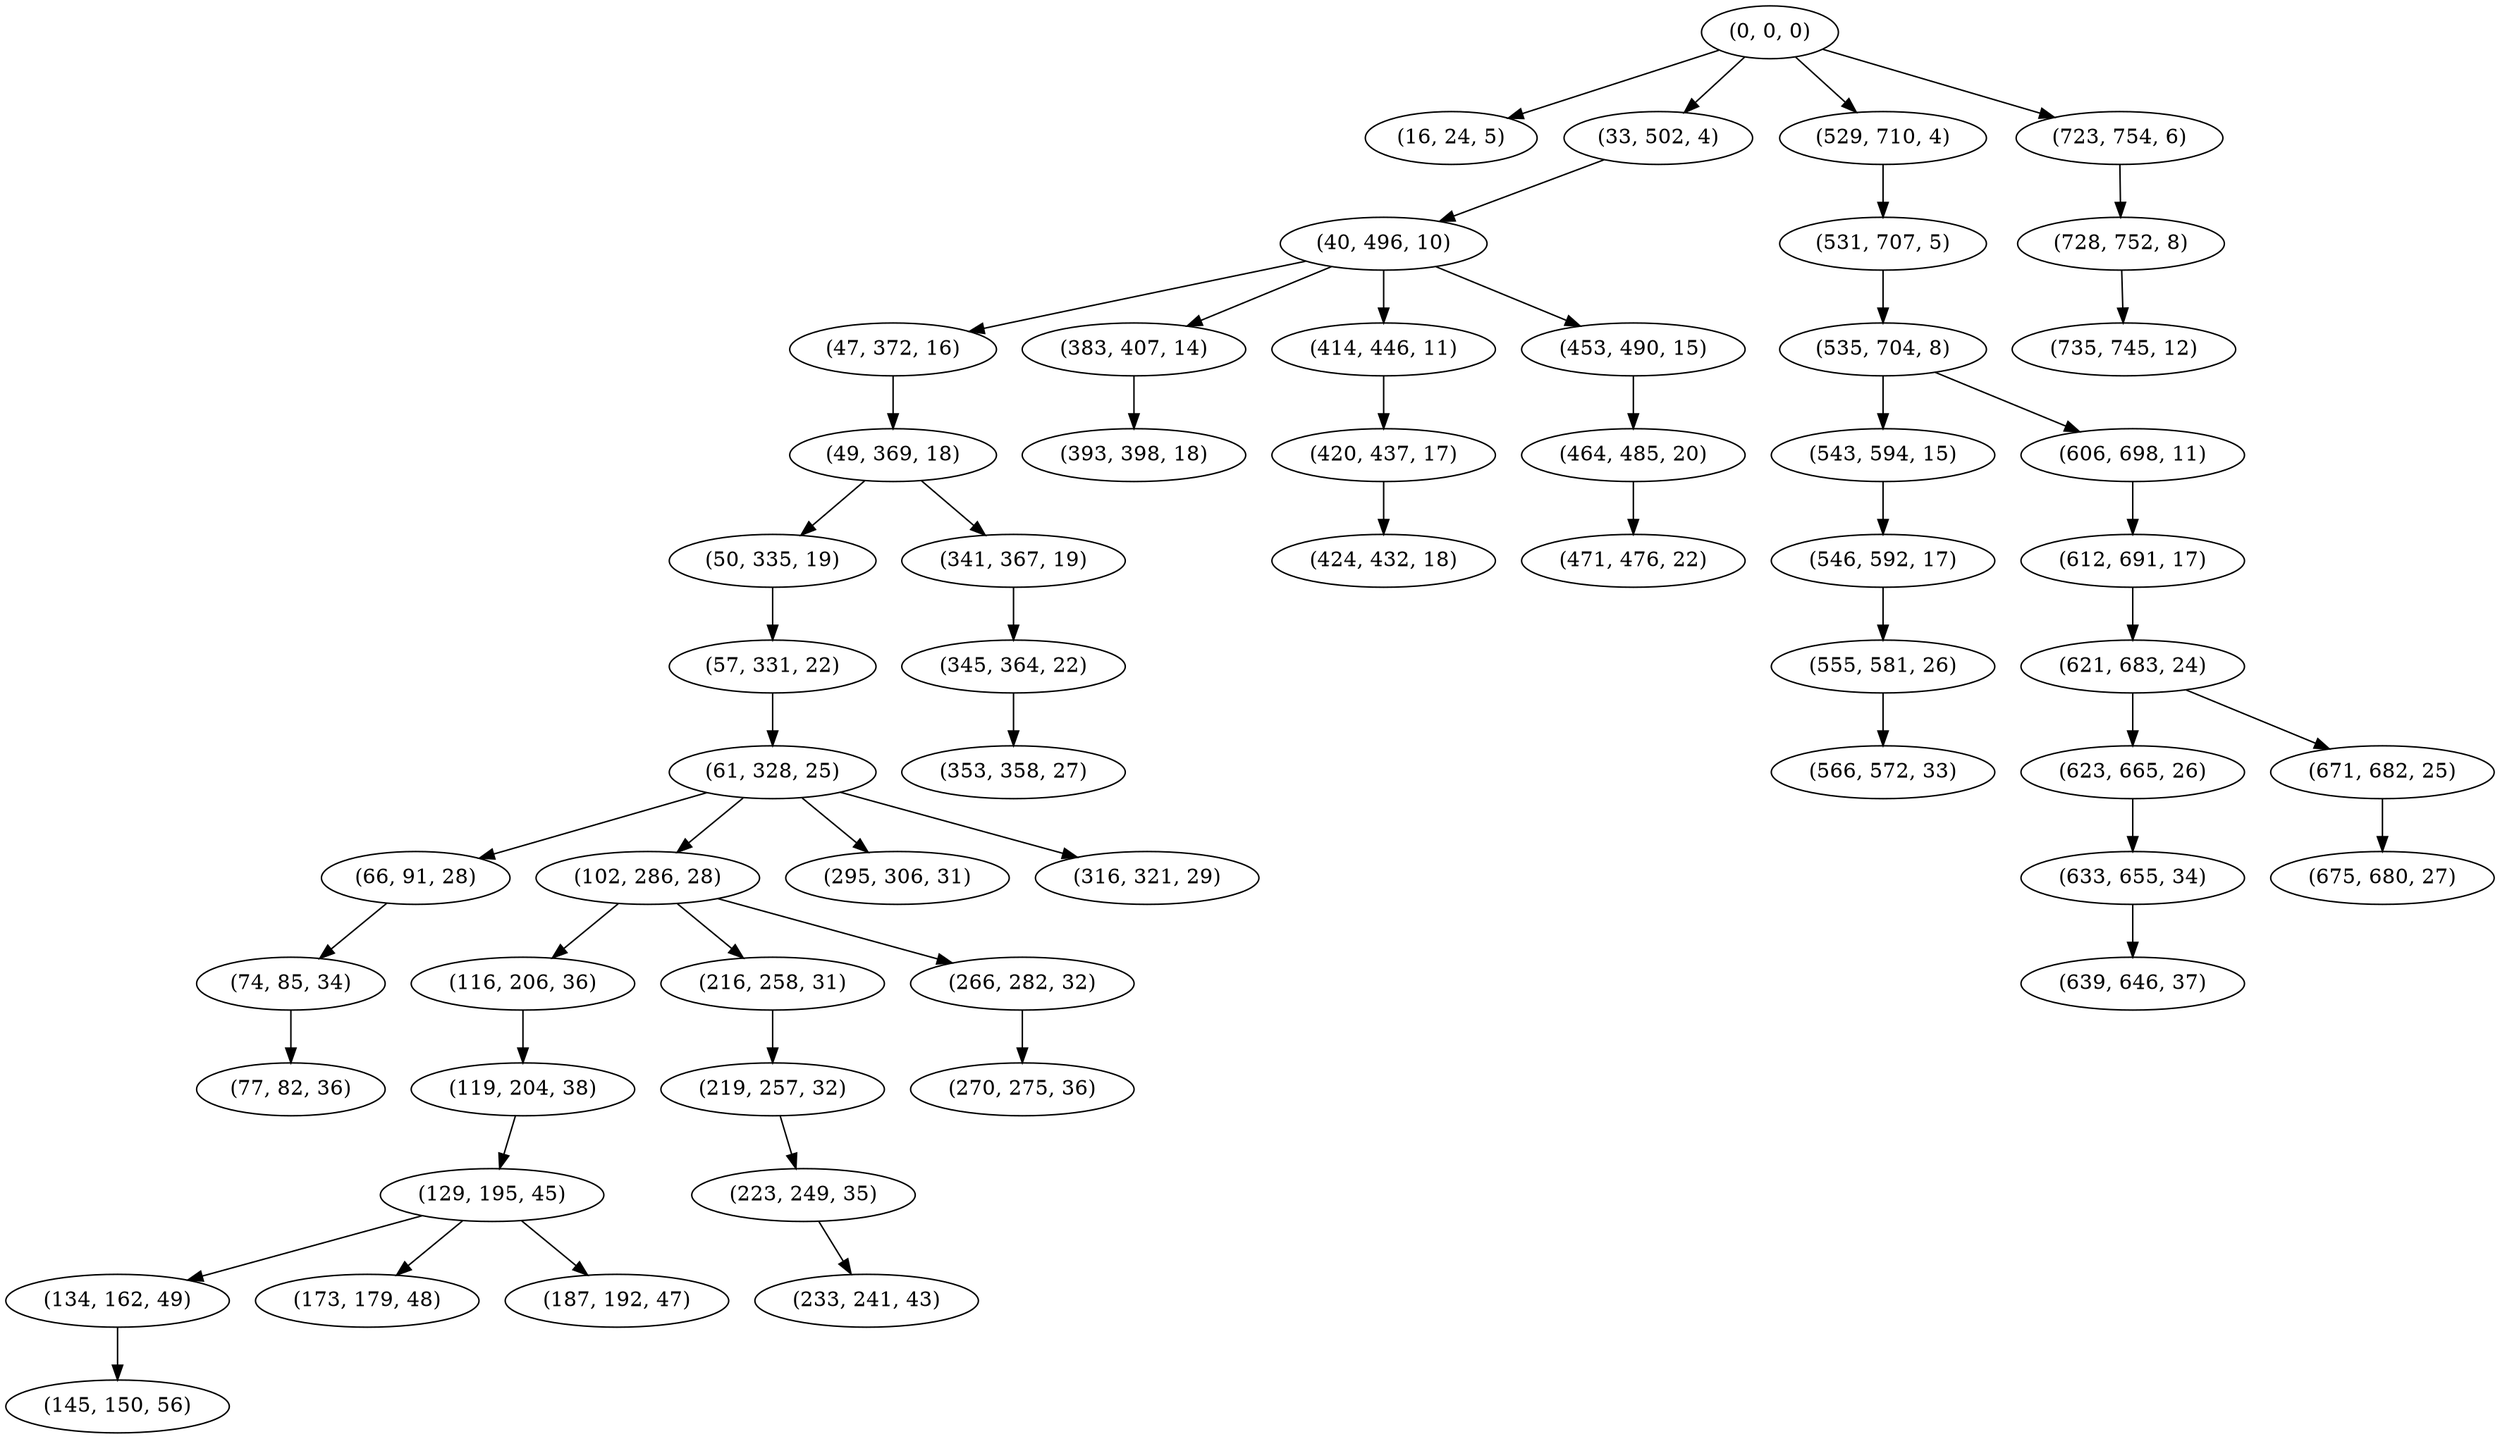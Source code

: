 digraph tree {
    "(0, 0, 0)";
    "(16, 24, 5)";
    "(33, 502, 4)";
    "(40, 496, 10)";
    "(47, 372, 16)";
    "(49, 369, 18)";
    "(50, 335, 19)";
    "(57, 331, 22)";
    "(61, 328, 25)";
    "(66, 91, 28)";
    "(74, 85, 34)";
    "(77, 82, 36)";
    "(102, 286, 28)";
    "(116, 206, 36)";
    "(119, 204, 38)";
    "(129, 195, 45)";
    "(134, 162, 49)";
    "(145, 150, 56)";
    "(173, 179, 48)";
    "(187, 192, 47)";
    "(216, 258, 31)";
    "(219, 257, 32)";
    "(223, 249, 35)";
    "(233, 241, 43)";
    "(266, 282, 32)";
    "(270, 275, 36)";
    "(295, 306, 31)";
    "(316, 321, 29)";
    "(341, 367, 19)";
    "(345, 364, 22)";
    "(353, 358, 27)";
    "(383, 407, 14)";
    "(393, 398, 18)";
    "(414, 446, 11)";
    "(420, 437, 17)";
    "(424, 432, 18)";
    "(453, 490, 15)";
    "(464, 485, 20)";
    "(471, 476, 22)";
    "(529, 710, 4)";
    "(531, 707, 5)";
    "(535, 704, 8)";
    "(543, 594, 15)";
    "(546, 592, 17)";
    "(555, 581, 26)";
    "(566, 572, 33)";
    "(606, 698, 11)";
    "(612, 691, 17)";
    "(621, 683, 24)";
    "(623, 665, 26)";
    "(633, 655, 34)";
    "(639, 646, 37)";
    "(671, 682, 25)";
    "(675, 680, 27)";
    "(723, 754, 6)";
    "(728, 752, 8)";
    "(735, 745, 12)";
    "(0, 0, 0)" -> "(16, 24, 5)";
    "(0, 0, 0)" -> "(33, 502, 4)";
    "(0, 0, 0)" -> "(529, 710, 4)";
    "(0, 0, 0)" -> "(723, 754, 6)";
    "(33, 502, 4)" -> "(40, 496, 10)";
    "(40, 496, 10)" -> "(47, 372, 16)";
    "(40, 496, 10)" -> "(383, 407, 14)";
    "(40, 496, 10)" -> "(414, 446, 11)";
    "(40, 496, 10)" -> "(453, 490, 15)";
    "(47, 372, 16)" -> "(49, 369, 18)";
    "(49, 369, 18)" -> "(50, 335, 19)";
    "(49, 369, 18)" -> "(341, 367, 19)";
    "(50, 335, 19)" -> "(57, 331, 22)";
    "(57, 331, 22)" -> "(61, 328, 25)";
    "(61, 328, 25)" -> "(66, 91, 28)";
    "(61, 328, 25)" -> "(102, 286, 28)";
    "(61, 328, 25)" -> "(295, 306, 31)";
    "(61, 328, 25)" -> "(316, 321, 29)";
    "(66, 91, 28)" -> "(74, 85, 34)";
    "(74, 85, 34)" -> "(77, 82, 36)";
    "(102, 286, 28)" -> "(116, 206, 36)";
    "(102, 286, 28)" -> "(216, 258, 31)";
    "(102, 286, 28)" -> "(266, 282, 32)";
    "(116, 206, 36)" -> "(119, 204, 38)";
    "(119, 204, 38)" -> "(129, 195, 45)";
    "(129, 195, 45)" -> "(134, 162, 49)";
    "(129, 195, 45)" -> "(173, 179, 48)";
    "(129, 195, 45)" -> "(187, 192, 47)";
    "(134, 162, 49)" -> "(145, 150, 56)";
    "(216, 258, 31)" -> "(219, 257, 32)";
    "(219, 257, 32)" -> "(223, 249, 35)";
    "(223, 249, 35)" -> "(233, 241, 43)";
    "(266, 282, 32)" -> "(270, 275, 36)";
    "(341, 367, 19)" -> "(345, 364, 22)";
    "(345, 364, 22)" -> "(353, 358, 27)";
    "(383, 407, 14)" -> "(393, 398, 18)";
    "(414, 446, 11)" -> "(420, 437, 17)";
    "(420, 437, 17)" -> "(424, 432, 18)";
    "(453, 490, 15)" -> "(464, 485, 20)";
    "(464, 485, 20)" -> "(471, 476, 22)";
    "(529, 710, 4)" -> "(531, 707, 5)";
    "(531, 707, 5)" -> "(535, 704, 8)";
    "(535, 704, 8)" -> "(543, 594, 15)";
    "(535, 704, 8)" -> "(606, 698, 11)";
    "(543, 594, 15)" -> "(546, 592, 17)";
    "(546, 592, 17)" -> "(555, 581, 26)";
    "(555, 581, 26)" -> "(566, 572, 33)";
    "(606, 698, 11)" -> "(612, 691, 17)";
    "(612, 691, 17)" -> "(621, 683, 24)";
    "(621, 683, 24)" -> "(623, 665, 26)";
    "(621, 683, 24)" -> "(671, 682, 25)";
    "(623, 665, 26)" -> "(633, 655, 34)";
    "(633, 655, 34)" -> "(639, 646, 37)";
    "(671, 682, 25)" -> "(675, 680, 27)";
    "(723, 754, 6)" -> "(728, 752, 8)";
    "(728, 752, 8)" -> "(735, 745, 12)";
}
